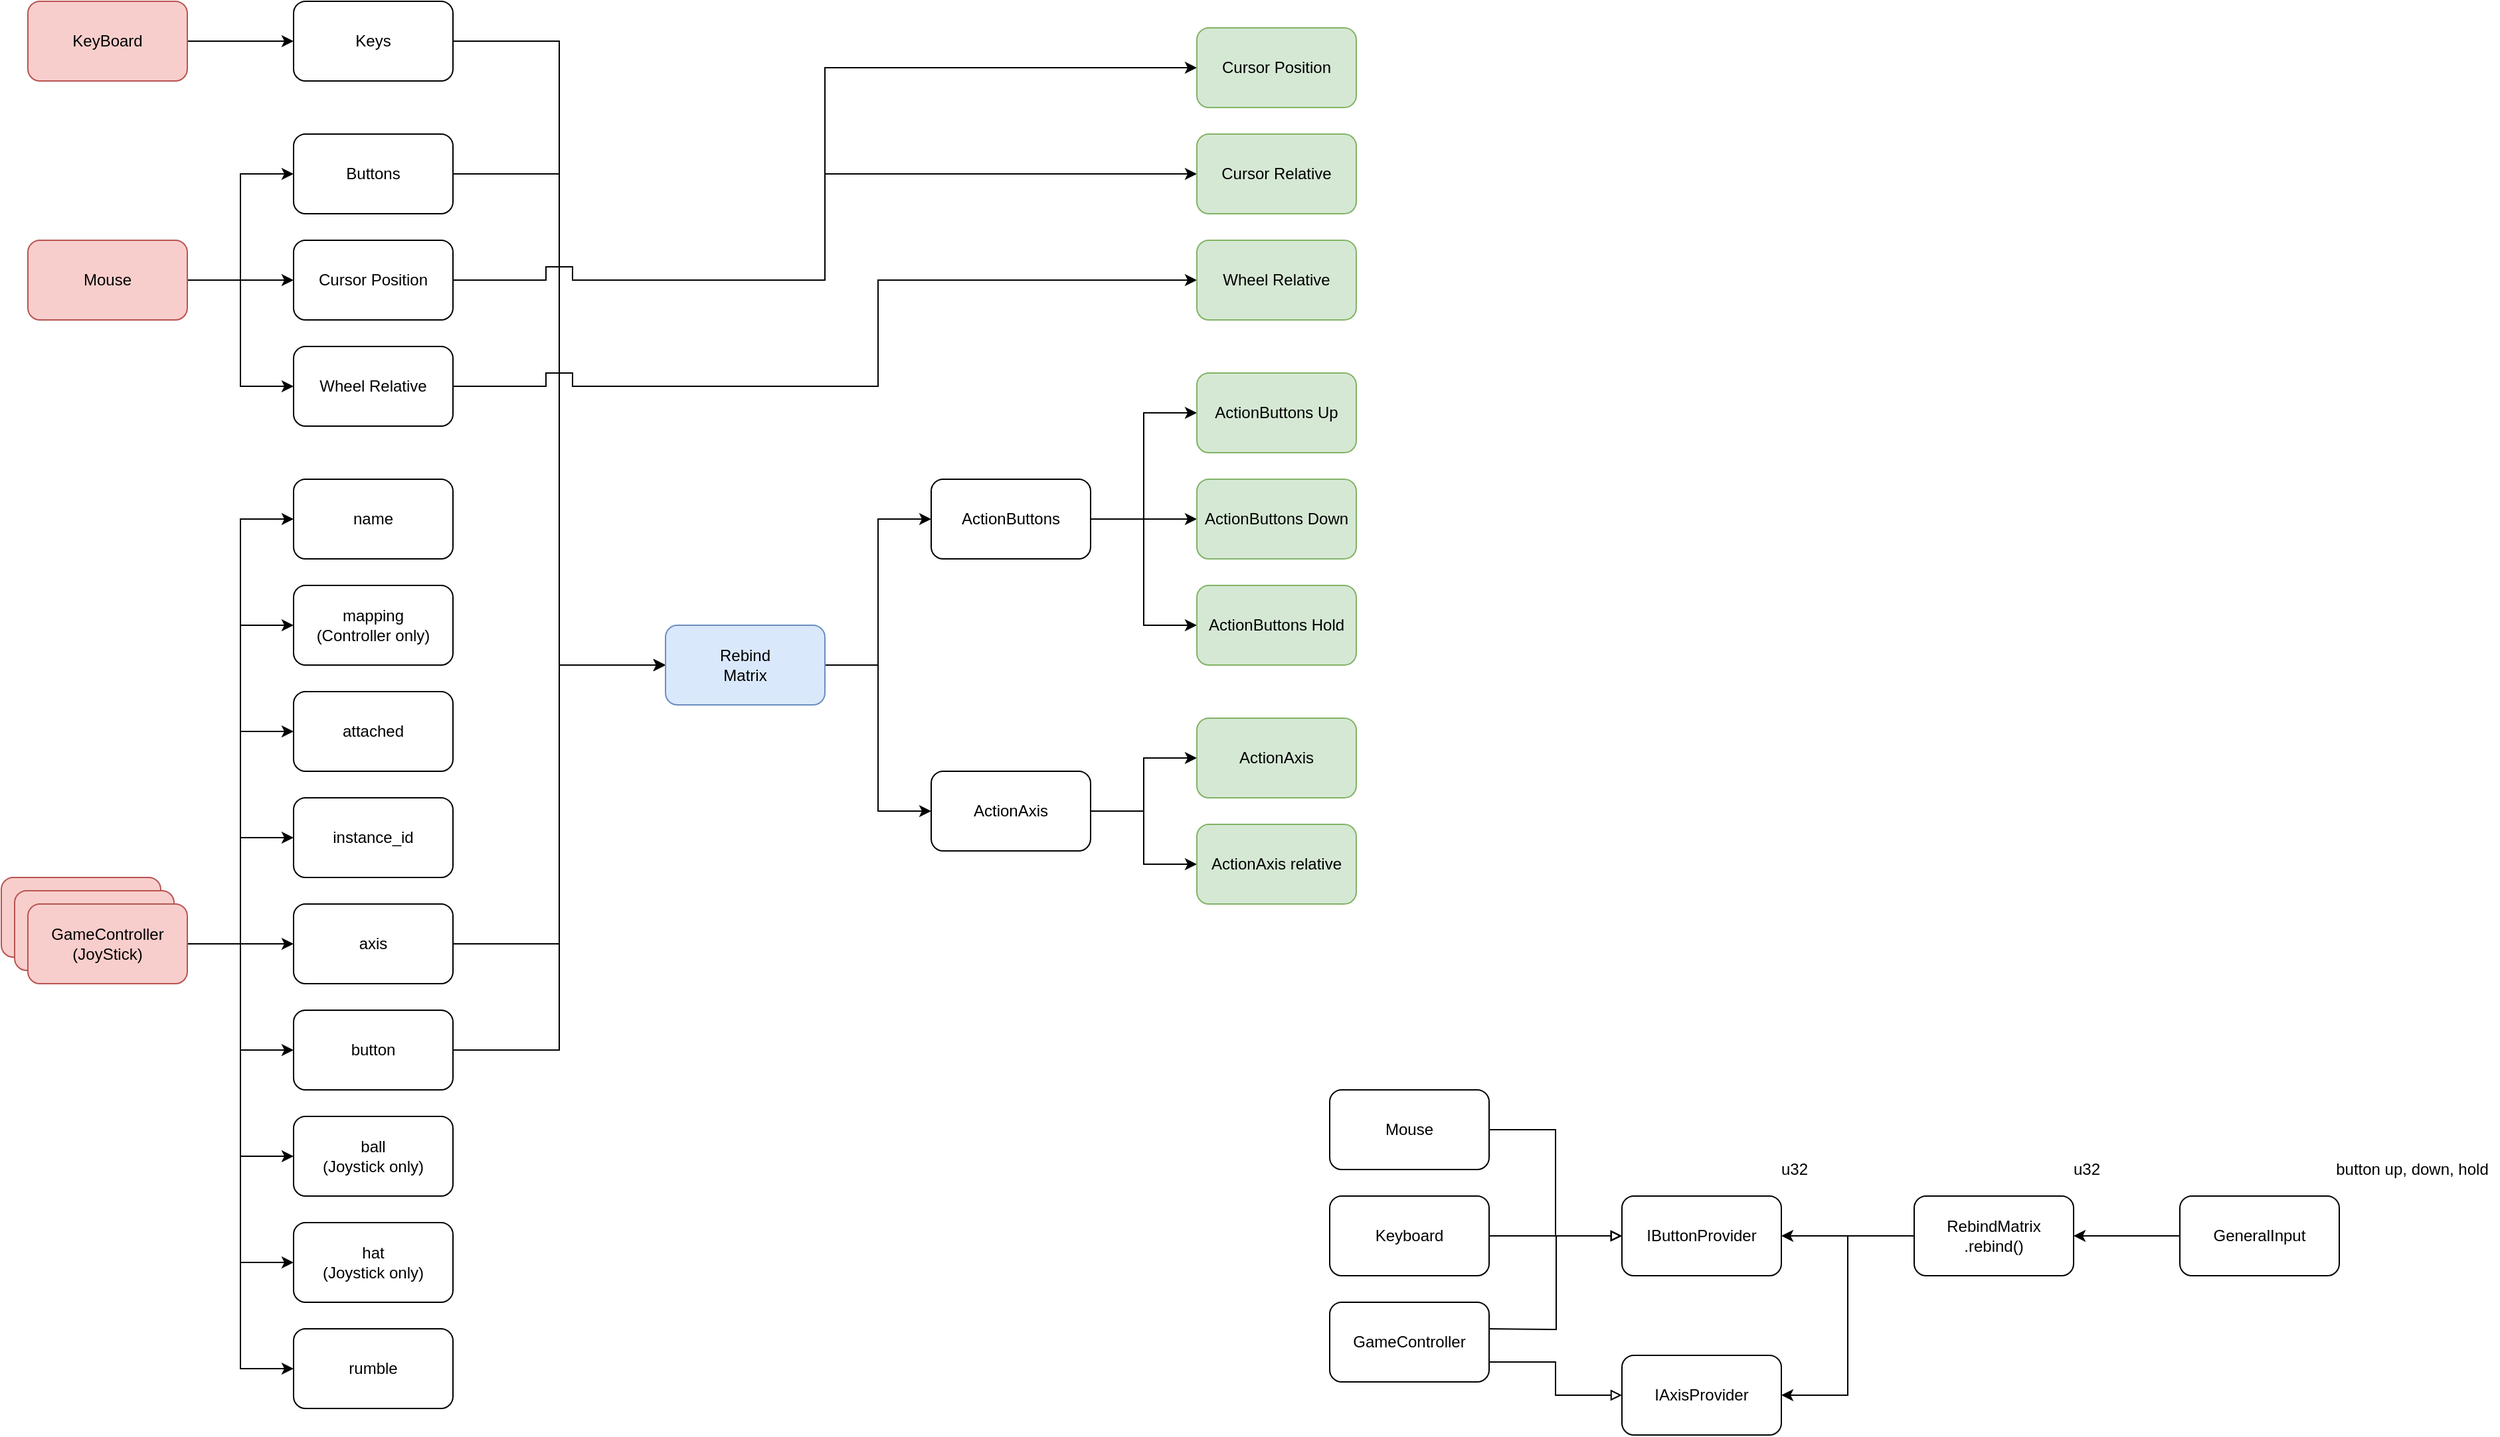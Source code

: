 <mxfile version="13.7.3" type="device"><diagram id="Ol3exGqkBf0W2ArzBwDh" name="Page-1"><mxGraphModel dx="2172" dy="1612" grid="1" gridSize="10" guides="1" tooltips="1" connect="1" arrows="1" fold="1" page="1" pageScale="1" pageWidth="827" pageHeight="1169" math="0" shadow="0"><root><mxCell id="0"/><mxCell id="1" parent="0"/><mxCell id="1C47nYJwlo2ROjCqQ9ih-15" style="edgeStyle=orthogonalEdgeStyle;rounded=0;orthogonalLoop=1;jettySize=auto;html=1;entryX=0;entryY=0.5;entryDx=0;entryDy=0;" parent="1" source="1C47nYJwlo2ROjCqQ9ih-5" target="1C47nYJwlo2ROjCqQ9ih-12" edge="1"><mxGeometry relative="1" as="geometry"/></mxCell><mxCell id="1C47nYJwlo2ROjCqQ9ih-16" style="edgeStyle=orthogonalEdgeStyle;rounded=0;orthogonalLoop=1;jettySize=auto;html=1;" parent="1" source="1C47nYJwlo2ROjCqQ9ih-5" target="1C47nYJwlo2ROjCqQ9ih-13" edge="1"><mxGeometry relative="1" as="geometry"/></mxCell><mxCell id="1C47nYJwlo2ROjCqQ9ih-17" style="edgeStyle=orthogonalEdgeStyle;rounded=0;orthogonalLoop=1;jettySize=auto;html=1;entryX=0;entryY=0.5;entryDx=0;entryDy=0;" parent="1" source="1C47nYJwlo2ROjCqQ9ih-5" target="1C47nYJwlo2ROjCqQ9ih-14" edge="1"><mxGeometry relative="1" as="geometry"/></mxCell><mxCell id="1C47nYJwlo2ROjCqQ9ih-5" value="Mouse" style="rounded=1;whiteSpace=wrap;html=1;fillColor=#f8cecc;strokeColor=#b85450;" parent="1" vertex="1"><mxGeometry x="60" y="220" width="120" height="60" as="geometry"/></mxCell><mxCell id="1C47nYJwlo2ROjCqQ9ih-11" style="edgeStyle=orthogonalEdgeStyle;rounded=0;orthogonalLoop=1;jettySize=auto;html=1;" parent="1" source="1C47nYJwlo2ROjCqQ9ih-6" target="1C47nYJwlo2ROjCqQ9ih-10" edge="1"><mxGeometry relative="1" as="geometry"/></mxCell><mxCell id="1C47nYJwlo2ROjCqQ9ih-6" value="KeyBoard" style="rounded=1;whiteSpace=wrap;html=1;fillColor=#f8cecc;strokeColor=#b85450;" parent="1" vertex="1"><mxGeometry x="60" y="40" width="120" height="60" as="geometry"/></mxCell><mxCell id="1C47nYJwlo2ROjCqQ9ih-7" value="Joystick" style="rounded=1;whiteSpace=wrap;html=1;fillColor=#f8cecc;strokeColor=#b85450;" parent="1" vertex="1"><mxGeometry x="40" y="700" width="120" height="60" as="geometry"/></mxCell><mxCell id="1C47nYJwlo2ROjCqQ9ih-8" value="Joystick" style="rounded=1;whiteSpace=wrap;html=1;fillColor=#f8cecc;strokeColor=#b85450;" parent="1" vertex="1"><mxGeometry x="50" y="710" width="120" height="60" as="geometry"/></mxCell><mxCell id="1C47nYJwlo2ROjCqQ9ih-27" style="edgeStyle=orthogonalEdgeStyle;rounded=0;orthogonalLoop=1;jettySize=auto;html=1;entryX=0;entryY=0.5;entryDx=0;entryDy=0;" parent="1" source="1C47nYJwlo2ROjCqQ9ih-9" target="1C47nYJwlo2ROjCqQ9ih-18" edge="1"><mxGeometry relative="1" as="geometry"/></mxCell><mxCell id="1C47nYJwlo2ROjCqQ9ih-28" style="edgeStyle=orthogonalEdgeStyle;rounded=0;orthogonalLoop=1;jettySize=auto;html=1;entryX=0;entryY=0.5;entryDx=0;entryDy=0;" parent="1" source="1C47nYJwlo2ROjCqQ9ih-9" target="1C47nYJwlo2ROjCqQ9ih-19" edge="1"><mxGeometry relative="1" as="geometry"/></mxCell><mxCell id="1C47nYJwlo2ROjCqQ9ih-29" style="edgeStyle=orthogonalEdgeStyle;rounded=0;orthogonalLoop=1;jettySize=auto;html=1;entryX=0;entryY=0.5;entryDx=0;entryDy=0;" parent="1" source="1C47nYJwlo2ROjCqQ9ih-9" target="1C47nYJwlo2ROjCqQ9ih-20" edge="1"><mxGeometry relative="1" as="geometry"/></mxCell><mxCell id="1C47nYJwlo2ROjCqQ9ih-30" style="edgeStyle=orthogonalEdgeStyle;rounded=0;orthogonalLoop=1;jettySize=auto;html=1;" parent="1" source="1C47nYJwlo2ROjCqQ9ih-9" target="1C47nYJwlo2ROjCqQ9ih-21" edge="1"><mxGeometry relative="1" as="geometry"><Array as="points"><mxPoint x="220" y="750"/><mxPoint x="220" y="670"/></Array></mxGeometry></mxCell><mxCell id="1C47nYJwlo2ROjCqQ9ih-31" style="edgeStyle=orthogonalEdgeStyle;rounded=0;orthogonalLoop=1;jettySize=auto;html=1;" parent="1" source="1C47nYJwlo2ROjCqQ9ih-9" target="1C47nYJwlo2ROjCqQ9ih-22" edge="1"><mxGeometry relative="1" as="geometry"/></mxCell><mxCell id="1C47nYJwlo2ROjCqQ9ih-32" style="edgeStyle=orthogonalEdgeStyle;rounded=0;orthogonalLoop=1;jettySize=auto;html=1;entryX=0;entryY=0.5;entryDx=0;entryDy=0;" parent="1" source="1C47nYJwlo2ROjCqQ9ih-9" target="1C47nYJwlo2ROjCqQ9ih-23" edge="1"><mxGeometry relative="1" as="geometry"/></mxCell><mxCell id="1C47nYJwlo2ROjCqQ9ih-33" style="edgeStyle=orthogonalEdgeStyle;rounded=0;orthogonalLoop=1;jettySize=auto;html=1;entryX=0;entryY=0.5;entryDx=0;entryDy=0;" parent="1" source="1C47nYJwlo2ROjCqQ9ih-9" target="1C47nYJwlo2ROjCqQ9ih-24" edge="1"><mxGeometry relative="1" as="geometry"/></mxCell><mxCell id="1C47nYJwlo2ROjCqQ9ih-34" style="edgeStyle=orthogonalEdgeStyle;rounded=0;orthogonalLoop=1;jettySize=auto;html=1;entryX=0;entryY=0.5;entryDx=0;entryDy=0;" parent="1" source="1C47nYJwlo2ROjCqQ9ih-9" target="1C47nYJwlo2ROjCqQ9ih-25" edge="1"><mxGeometry relative="1" as="geometry"/></mxCell><mxCell id="1C47nYJwlo2ROjCqQ9ih-35" style="edgeStyle=orthogonalEdgeStyle;rounded=0;orthogonalLoop=1;jettySize=auto;html=1;entryX=0;entryY=0.5;entryDx=0;entryDy=0;" parent="1" source="1C47nYJwlo2ROjCqQ9ih-9" target="1C47nYJwlo2ROjCqQ9ih-26" edge="1"><mxGeometry relative="1" as="geometry"/></mxCell><mxCell id="1C47nYJwlo2ROjCqQ9ih-9" value="GameController&lt;br&gt;(JoyStick)" style="rounded=1;whiteSpace=wrap;html=1;fillColor=#f8cecc;strokeColor=#b85450;" parent="1" vertex="1"><mxGeometry x="60" y="720" width="120" height="60" as="geometry"/></mxCell><mxCell id="1C47nYJwlo2ROjCqQ9ih-37" style="edgeStyle=orthogonalEdgeStyle;rounded=0;orthogonalLoop=1;jettySize=auto;html=1;entryX=0;entryY=0.5;entryDx=0;entryDy=0;" parent="1" source="1C47nYJwlo2ROjCqQ9ih-10" target="1C47nYJwlo2ROjCqQ9ih-36" edge="1"><mxGeometry relative="1" as="geometry"><Array as="points"><mxPoint x="460" y="70"/><mxPoint x="460" y="540"/></Array></mxGeometry></mxCell><mxCell id="1C47nYJwlo2ROjCqQ9ih-10" value="Keys" style="rounded=1;whiteSpace=wrap;html=1;" parent="1" vertex="1"><mxGeometry x="260" y="40" width="120" height="60" as="geometry"/></mxCell><mxCell id="1C47nYJwlo2ROjCqQ9ih-38" style="edgeStyle=orthogonalEdgeStyle;rounded=0;orthogonalLoop=1;jettySize=auto;html=1;entryX=0;entryY=0.5;entryDx=0;entryDy=0;" parent="1" source="1C47nYJwlo2ROjCqQ9ih-12" target="1C47nYJwlo2ROjCqQ9ih-36" edge="1"><mxGeometry relative="1" as="geometry"><Array as="points"><mxPoint x="460" y="170"/><mxPoint x="460" y="540"/></Array></mxGeometry></mxCell><mxCell id="1C47nYJwlo2ROjCqQ9ih-12" value="Buttons" style="rounded=1;whiteSpace=wrap;html=1;" parent="1" vertex="1"><mxGeometry x="260" y="140" width="120" height="60" as="geometry"/></mxCell><mxCell id="1C47nYJwlo2ROjCqQ9ih-59" style="edgeStyle=orthogonalEdgeStyle;rounded=0;orthogonalLoop=1;jettySize=auto;html=1;entryX=0;entryY=0.5;entryDx=0;entryDy=0;" parent="1" source="1C47nYJwlo2ROjCqQ9ih-13" target="1C47nYJwlo2ROjCqQ9ih-45" edge="1"><mxGeometry relative="1" as="geometry"><Array as="points"><mxPoint x="450" y="250"/><mxPoint x="450" y="240"/><mxPoint x="470" y="240"/><mxPoint x="470" y="250"/><mxPoint x="660" y="250"/><mxPoint x="660" y="90"/></Array></mxGeometry></mxCell><mxCell id="1C47nYJwlo2ROjCqQ9ih-61" style="edgeStyle=orthogonalEdgeStyle;rounded=0;orthogonalLoop=1;jettySize=auto;html=1;entryX=0;entryY=0.5;entryDx=0;entryDy=0;" parent="1" source="1C47nYJwlo2ROjCqQ9ih-13" target="1C47nYJwlo2ROjCqQ9ih-46" edge="1"><mxGeometry relative="1" as="geometry"><Array as="points"><mxPoint x="450" y="250"/><mxPoint x="450" y="240"/><mxPoint x="470" y="240"/><mxPoint x="470" y="250"/><mxPoint x="660" y="250"/><mxPoint x="660" y="170"/></Array></mxGeometry></mxCell><mxCell id="1C47nYJwlo2ROjCqQ9ih-13" value="Cursor Position" style="rounded=1;whiteSpace=wrap;html=1;" parent="1" vertex="1"><mxGeometry x="260" y="220" width="120" height="60" as="geometry"/></mxCell><mxCell id="1C47nYJwlo2ROjCqQ9ih-62" style="edgeStyle=orthogonalEdgeStyle;rounded=0;orthogonalLoop=1;jettySize=auto;html=1;entryX=0;entryY=0.5;entryDx=0;entryDy=0;" parent="1" source="1C47nYJwlo2ROjCqQ9ih-14" target="1C47nYJwlo2ROjCqQ9ih-47" edge="1"><mxGeometry relative="1" as="geometry"><Array as="points"><mxPoint x="450" y="330"/><mxPoint x="450" y="320"/><mxPoint x="470" y="320"/><mxPoint x="470" y="330"/><mxPoint x="700" y="330"/><mxPoint x="700" y="250"/></Array></mxGeometry></mxCell><mxCell id="1C47nYJwlo2ROjCqQ9ih-14" value="Wheel Relative" style="rounded=1;whiteSpace=wrap;html=1;" parent="1" vertex="1"><mxGeometry x="260" y="300" width="120" height="60" as="geometry"/></mxCell><mxCell id="1C47nYJwlo2ROjCqQ9ih-18" value="name" style="rounded=1;whiteSpace=wrap;html=1;" parent="1" vertex="1"><mxGeometry x="260" y="400" width="120" height="60" as="geometry"/></mxCell><mxCell id="1C47nYJwlo2ROjCqQ9ih-19" value="mapping&lt;br&gt;(Controller only)" style="rounded=1;whiteSpace=wrap;html=1;" parent="1" vertex="1"><mxGeometry x="260" y="480" width="120" height="60" as="geometry"/></mxCell><mxCell id="1C47nYJwlo2ROjCqQ9ih-20" value="attached" style="rounded=1;whiteSpace=wrap;html=1;" parent="1" vertex="1"><mxGeometry x="260" y="560" width="120" height="60" as="geometry"/></mxCell><mxCell id="1C47nYJwlo2ROjCqQ9ih-21" value="instance_id" style="rounded=1;whiteSpace=wrap;html=1;" parent="1" vertex="1"><mxGeometry x="260" y="640" width="120" height="60" as="geometry"/></mxCell><mxCell id="1C47nYJwlo2ROjCqQ9ih-40" style="edgeStyle=orthogonalEdgeStyle;rounded=0;orthogonalLoop=1;jettySize=auto;html=1;entryX=0;entryY=0.5;entryDx=0;entryDy=0;" parent="1" source="1C47nYJwlo2ROjCqQ9ih-22" target="1C47nYJwlo2ROjCqQ9ih-36" edge="1"><mxGeometry relative="1" as="geometry"/></mxCell><mxCell id="1C47nYJwlo2ROjCqQ9ih-22" value="axis" style="rounded=1;whiteSpace=wrap;html=1;" parent="1" vertex="1"><mxGeometry x="260" y="720" width="120" height="60" as="geometry"/></mxCell><mxCell id="1C47nYJwlo2ROjCqQ9ih-39" style="edgeStyle=orthogonalEdgeStyle;rounded=0;orthogonalLoop=1;jettySize=auto;html=1;entryX=0;entryY=0.5;entryDx=0;entryDy=0;" parent="1" source="1C47nYJwlo2ROjCqQ9ih-23" target="1C47nYJwlo2ROjCqQ9ih-36" edge="1"><mxGeometry relative="1" as="geometry"/></mxCell><mxCell id="1C47nYJwlo2ROjCqQ9ih-23" value="button" style="rounded=1;whiteSpace=wrap;html=1;" parent="1" vertex="1"><mxGeometry x="260" y="800" width="120" height="60" as="geometry"/></mxCell><mxCell id="1C47nYJwlo2ROjCqQ9ih-24" value="ball&lt;br&gt;(Joystick only)" style="rounded=1;whiteSpace=wrap;html=1;" parent="1" vertex="1"><mxGeometry x="260" y="880" width="120" height="60" as="geometry"/></mxCell><mxCell id="1C47nYJwlo2ROjCqQ9ih-25" value="hat&lt;br&gt;(Joystick only)" style="rounded=1;whiteSpace=wrap;html=1;" parent="1" vertex="1"><mxGeometry x="260" y="960" width="120" height="60" as="geometry"/></mxCell><mxCell id="1C47nYJwlo2ROjCqQ9ih-26" value="rumble" style="rounded=1;whiteSpace=wrap;html=1;" parent="1" vertex="1"><mxGeometry x="260" y="1040" width="120" height="60" as="geometry"/></mxCell><mxCell id="1C47nYJwlo2ROjCqQ9ih-43" style="edgeStyle=orthogonalEdgeStyle;rounded=0;orthogonalLoop=1;jettySize=auto;html=1;entryX=0;entryY=0.5;entryDx=0;entryDy=0;" parent="1" source="1C47nYJwlo2ROjCqQ9ih-36" target="1C47nYJwlo2ROjCqQ9ih-41" edge="1"><mxGeometry relative="1" as="geometry"/></mxCell><mxCell id="1C47nYJwlo2ROjCqQ9ih-44" style="edgeStyle=orthogonalEdgeStyle;rounded=0;orthogonalLoop=1;jettySize=auto;html=1;entryX=0;entryY=0.5;entryDx=0;entryDy=0;" parent="1" source="1C47nYJwlo2ROjCqQ9ih-36" target="1C47nYJwlo2ROjCqQ9ih-42" edge="1"><mxGeometry relative="1" as="geometry"/></mxCell><mxCell id="1C47nYJwlo2ROjCqQ9ih-36" value="Rebind&lt;br&gt;Matrix" style="rounded=1;whiteSpace=wrap;html=1;fillColor=#dae8fc;strokeColor=#6c8ebf;" parent="1" vertex="1"><mxGeometry x="540" y="510" width="120" height="60" as="geometry"/></mxCell><mxCell id="1C47nYJwlo2ROjCqQ9ih-56" style="edgeStyle=orthogonalEdgeStyle;rounded=0;orthogonalLoop=1;jettySize=auto;html=1;entryX=0;entryY=0.5;entryDx=0;entryDy=0;" parent="1" source="1C47nYJwlo2ROjCqQ9ih-41" target="1C47nYJwlo2ROjCqQ9ih-49" edge="1"><mxGeometry relative="1" as="geometry"/></mxCell><mxCell id="1C47nYJwlo2ROjCqQ9ih-57" style="edgeStyle=orthogonalEdgeStyle;rounded=0;orthogonalLoop=1;jettySize=auto;html=1;" parent="1" source="1C47nYJwlo2ROjCqQ9ih-41" target="1C47nYJwlo2ROjCqQ9ih-50" edge="1"><mxGeometry relative="1" as="geometry"/></mxCell><mxCell id="1C47nYJwlo2ROjCqQ9ih-58" style="edgeStyle=orthogonalEdgeStyle;rounded=0;orthogonalLoop=1;jettySize=auto;html=1;entryX=0;entryY=0.5;entryDx=0;entryDy=0;" parent="1" source="1C47nYJwlo2ROjCqQ9ih-41" target="1C47nYJwlo2ROjCqQ9ih-51" edge="1"><mxGeometry relative="1" as="geometry"/></mxCell><mxCell id="1C47nYJwlo2ROjCqQ9ih-41" value="ActionButtons" style="rounded=1;whiteSpace=wrap;html=1;" parent="1" vertex="1"><mxGeometry x="740" y="400" width="120" height="60" as="geometry"/></mxCell><mxCell id="1C47nYJwlo2ROjCqQ9ih-54" style="edgeStyle=orthogonalEdgeStyle;rounded=0;orthogonalLoop=1;jettySize=auto;html=1;entryX=0;entryY=0.5;entryDx=0;entryDy=0;" parent="1" source="1C47nYJwlo2ROjCqQ9ih-42" target="1C47nYJwlo2ROjCqQ9ih-52" edge="1"><mxGeometry relative="1" as="geometry"/></mxCell><mxCell id="1C47nYJwlo2ROjCqQ9ih-55" style="edgeStyle=orthogonalEdgeStyle;rounded=0;orthogonalLoop=1;jettySize=auto;html=1;" parent="1" source="1C47nYJwlo2ROjCqQ9ih-42" target="1C47nYJwlo2ROjCqQ9ih-53" edge="1"><mxGeometry relative="1" as="geometry"/></mxCell><mxCell id="1C47nYJwlo2ROjCqQ9ih-42" value="ActionAxis" style="rounded=1;whiteSpace=wrap;html=1;" parent="1" vertex="1"><mxGeometry x="740" y="620" width="120" height="60" as="geometry"/></mxCell><mxCell id="1C47nYJwlo2ROjCqQ9ih-45" value="Cursor Position" style="rounded=1;whiteSpace=wrap;html=1;fillColor=#d5e8d4;strokeColor=#82b366;" parent="1" vertex="1"><mxGeometry x="940" y="60" width="120" height="60" as="geometry"/></mxCell><mxCell id="1C47nYJwlo2ROjCqQ9ih-46" value="Cursor Relative" style="rounded=1;whiteSpace=wrap;html=1;fillColor=#d5e8d4;strokeColor=#82b366;" parent="1" vertex="1"><mxGeometry x="940" y="140" width="120" height="60" as="geometry"/></mxCell><mxCell id="1C47nYJwlo2ROjCqQ9ih-47" value="Wheel Relative" style="rounded=1;whiteSpace=wrap;html=1;fillColor=#d5e8d4;strokeColor=#82b366;" parent="1" vertex="1"><mxGeometry x="940" y="220" width="120" height="60" as="geometry"/></mxCell><mxCell id="1C47nYJwlo2ROjCqQ9ih-49" value="ActionButtons Up" style="rounded=1;whiteSpace=wrap;html=1;fillColor=#d5e8d4;strokeColor=#82b366;" parent="1" vertex="1"><mxGeometry x="940" y="320" width="120" height="60" as="geometry"/></mxCell><mxCell id="1C47nYJwlo2ROjCqQ9ih-50" value="ActionButtons Down" style="rounded=1;whiteSpace=wrap;html=1;fillColor=#d5e8d4;strokeColor=#82b366;" parent="1" vertex="1"><mxGeometry x="940" y="400" width="120" height="60" as="geometry"/></mxCell><mxCell id="1C47nYJwlo2ROjCqQ9ih-51" value="ActionButtons Hold" style="rounded=1;whiteSpace=wrap;html=1;fillColor=#d5e8d4;strokeColor=#82b366;" parent="1" vertex="1"><mxGeometry x="940" y="480" width="120" height="60" as="geometry"/></mxCell><mxCell id="1C47nYJwlo2ROjCqQ9ih-52" value="ActionAxis" style="rounded=1;whiteSpace=wrap;html=1;fillColor=#d5e8d4;strokeColor=#82b366;" parent="1" vertex="1"><mxGeometry x="940" y="580" width="120" height="60" as="geometry"/></mxCell><mxCell id="1C47nYJwlo2ROjCqQ9ih-53" value="ActionAxis relative" style="rounded=1;whiteSpace=wrap;html=1;fillColor=#d5e8d4;strokeColor=#82b366;" parent="1" vertex="1"><mxGeometry x="940" y="660" width="120" height="60" as="geometry"/></mxCell><mxCell id="RZuT6V44eMq2es98O1tw-9" style="edgeStyle=orthogonalEdgeStyle;rounded=0;orthogonalLoop=1;jettySize=auto;html=1;endArrow=block;endFill=0;exitX=1;exitY=0.5;exitDx=0;exitDy=0;" edge="1" parent="1" source="RZuT6V44eMq2es98O1tw-1"><mxGeometry relative="1" as="geometry"><mxPoint x="1260" y="970" as="targetPoint"/><Array as="points"><mxPoint x="1210" y="890"/><mxPoint x="1210" y="970"/></Array></mxGeometry></mxCell><mxCell id="RZuT6V44eMq2es98O1tw-1" value="Mouse" style="rounded=1;whiteSpace=wrap;html=1;" vertex="1" parent="1"><mxGeometry x="1040" y="860" width="120" height="60" as="geometry"/></mxCell><mxCell id="RZuT6V44eMq2es98O1tw-8" style="edgeStyle=orthogonalEdgeStyle;rounded=0;orthogonalLoop=1;jettySize=auto;html=1;endArrow=block;endFill=0;" edge="1" parent="1" source="RZuT6V44eMq2es98O1tw-2" target="RZuT6V44eMq2es98O1tw-3"><mxGeometry relative="1" as="geometry"/></mxCell><mxCell id="RZuT6V44eMq2es98O1tw-2" value="Keyboard" style="rounded=1;whiteSpace=wrap;html=1;" vertex="1" parent="1"><mxGeometry x="1040" y="940" width="120" height="60" as="geometry"/></mxCell><mxCell id="RZuT6V44eMq2es98O1tw-3" value="IButtonProvider" style="rounded=1;whiteSpace=wrap;html=1;" vertex="1" parent="1"><mxGeometry x="1260" y="940" width="120" height="60" as="geometry"/></mxCell><mxCell id="RZuT6V44eMq2es98O1tw-4" value="IAxisProvider" style="rounded=1;whiteSpace=wrap;html=1;" vertex="1" parent="1"><mxGeometry x="1260" y="1060" width="120" height="60" as="geometry"/></mxCell><mxCell id="RZuT6V44eMq2es98O1tw-6" style="edgeStyle=orthogonalEdgeStyle;rounded=0;orthogonalLoop=1;jettySize=auto;html=1;entryX=0;entryY=0.5;entryDx=0;entryDy=0;endArrow=block;endFill=0;exitX=1;exitY=0.75;exitDx=0;exitDy=0;" edge="1" parent="1" source="RZuT6V44eMq2es98O1tw-5" target="RZuT6V44eMq2es98O1tw-4"><mxGeometry relative="1" as="geometry"/></mxCell><mxCell id="RZuT6V44eMq2es98O1tw-7" style="edgeStyle=orthogonalEdgeStyle;rounded=0;orthogonalLoop=1;jettySize=auto;html=1;entryX=0;entryY=0.5;entryDx=0;entryDy=0;endArrow=block;endFill=0;" edge="1" parent="1" target="RZuT6V44eMq2es98O1tw-3"><mxGeometry relative="1" as="geometry"><mxPoint x="1160" y="1040" as="sourcePoint"/></mxGeometry></mxCell><mxCell id="RZuT6V44eMq2es98O1tw-5" value="GameController" style="rounded=1;whiteSpace=wrap;html=1;" vertex="1" parent="1"><mxGeometry x="1040" y="1020" width="120" height="60" as="geometry"/></mxCell><mxCell id="RZuT6V44eMq2es98O1tw-12" style="edgeStyle=orthogonalEdgeStyle;rounded=0;orthogonalLoop=1;jettySize=auto;html=1;endArrow=classic;endFill=1;" edge="1" parent="1" source="RZuT6V44eMq2es98O1tw-10" target="RZuT6V44eMq2es98O1tw-3"><mxGeometry relative="1" as="geometry"/></mxCell><mxCell id="RZuT6V44eMq2es98O1tw-13" style="edgeStyle=orthogonalEdgeStyle;rounded=0;orthogonalLoop=1;jettySize=auto;html=1;entryX=1;entryY=0.5;entryDx=0;entryDy=0;endArrow=classic;endFill=1;" edge="1" parent="1" source="RZuT6V44eMq2es98O1tw-10" target="RZuT6V44eMq2es98O1tw-4"><mxGeometry relative="1" as="geometry"/></mxCell><mxCell id="RZuT6V44eMq2es98O1tw-10" value="RebindMatrix&lt;br&gt;.rebind()" style="rounded=1;whiteSpace=wrap;html=1;" vertex="1" parent="1"><mxGeometry x="1480" y="940" width="120" height="60" as="geometry"/></mxCell><mxCell id="RZuT6V44eMq2es98O1tw-15" style="edgeStyle=orthogonalEdgeStyle;rounded=0;orthogonalLoop=1;jettySize=auto;html=1;endArrow=classic;endFill=1;" edge="1" parent="1" source="RZuT6V44eMq2es98O1tw-11" target="RZuT6V44eMq2es98O1tw-10"><mxGeometry relative="1" as="geometry"/></mxCell><mxCell id="RZuT6V44eMq2es98O1tw-11" value="GeneralInput" style="rounded=1;whiteSpace=wrap;html=1;" vertex="1" parent="1"><mxGeometry x="1680" y="940" width="120" height="60" as="geometry"/></mxCell><mxCell id="RZuT6V44eMq2es98O1tw-16" value="u32" style="text;html=1;strokeColor=none;fillColor=none;align=center;verticalAlign=middle;whiteSpace=wrap;rounded=0;" vertex="1" parent="1"><mxGeometry x="1370" y="910" width="40" height="20" as="geometry"/></mxCell><mxCell id="RZuT6V44eMq2es98O1tw-17" value="u32" style="text;html=1;strokeColor=none;fillColor=none;align=center;verticalAlign=middle;whiteSpace=wrap;rounded=0;" vertex="1" parent="1"><mxGeometry x="1590" y="910" width="40" height="20" as="geometry"/></mxCell><mxCell id="RZuT6V44eMq2es98O1tw-18" value="button up, down, hold" style="text;html=1;strokeColor=none;fillColor=none;align=center;verticalAlign=middle;whiteSpace=wrap;rounded=0;" vertex="1" parent="1"><mxGeometry x="1790" y="910" width="130" height="20" as="geometry"/></mxCell></root></mxGraphModel></diagram></mxfile>